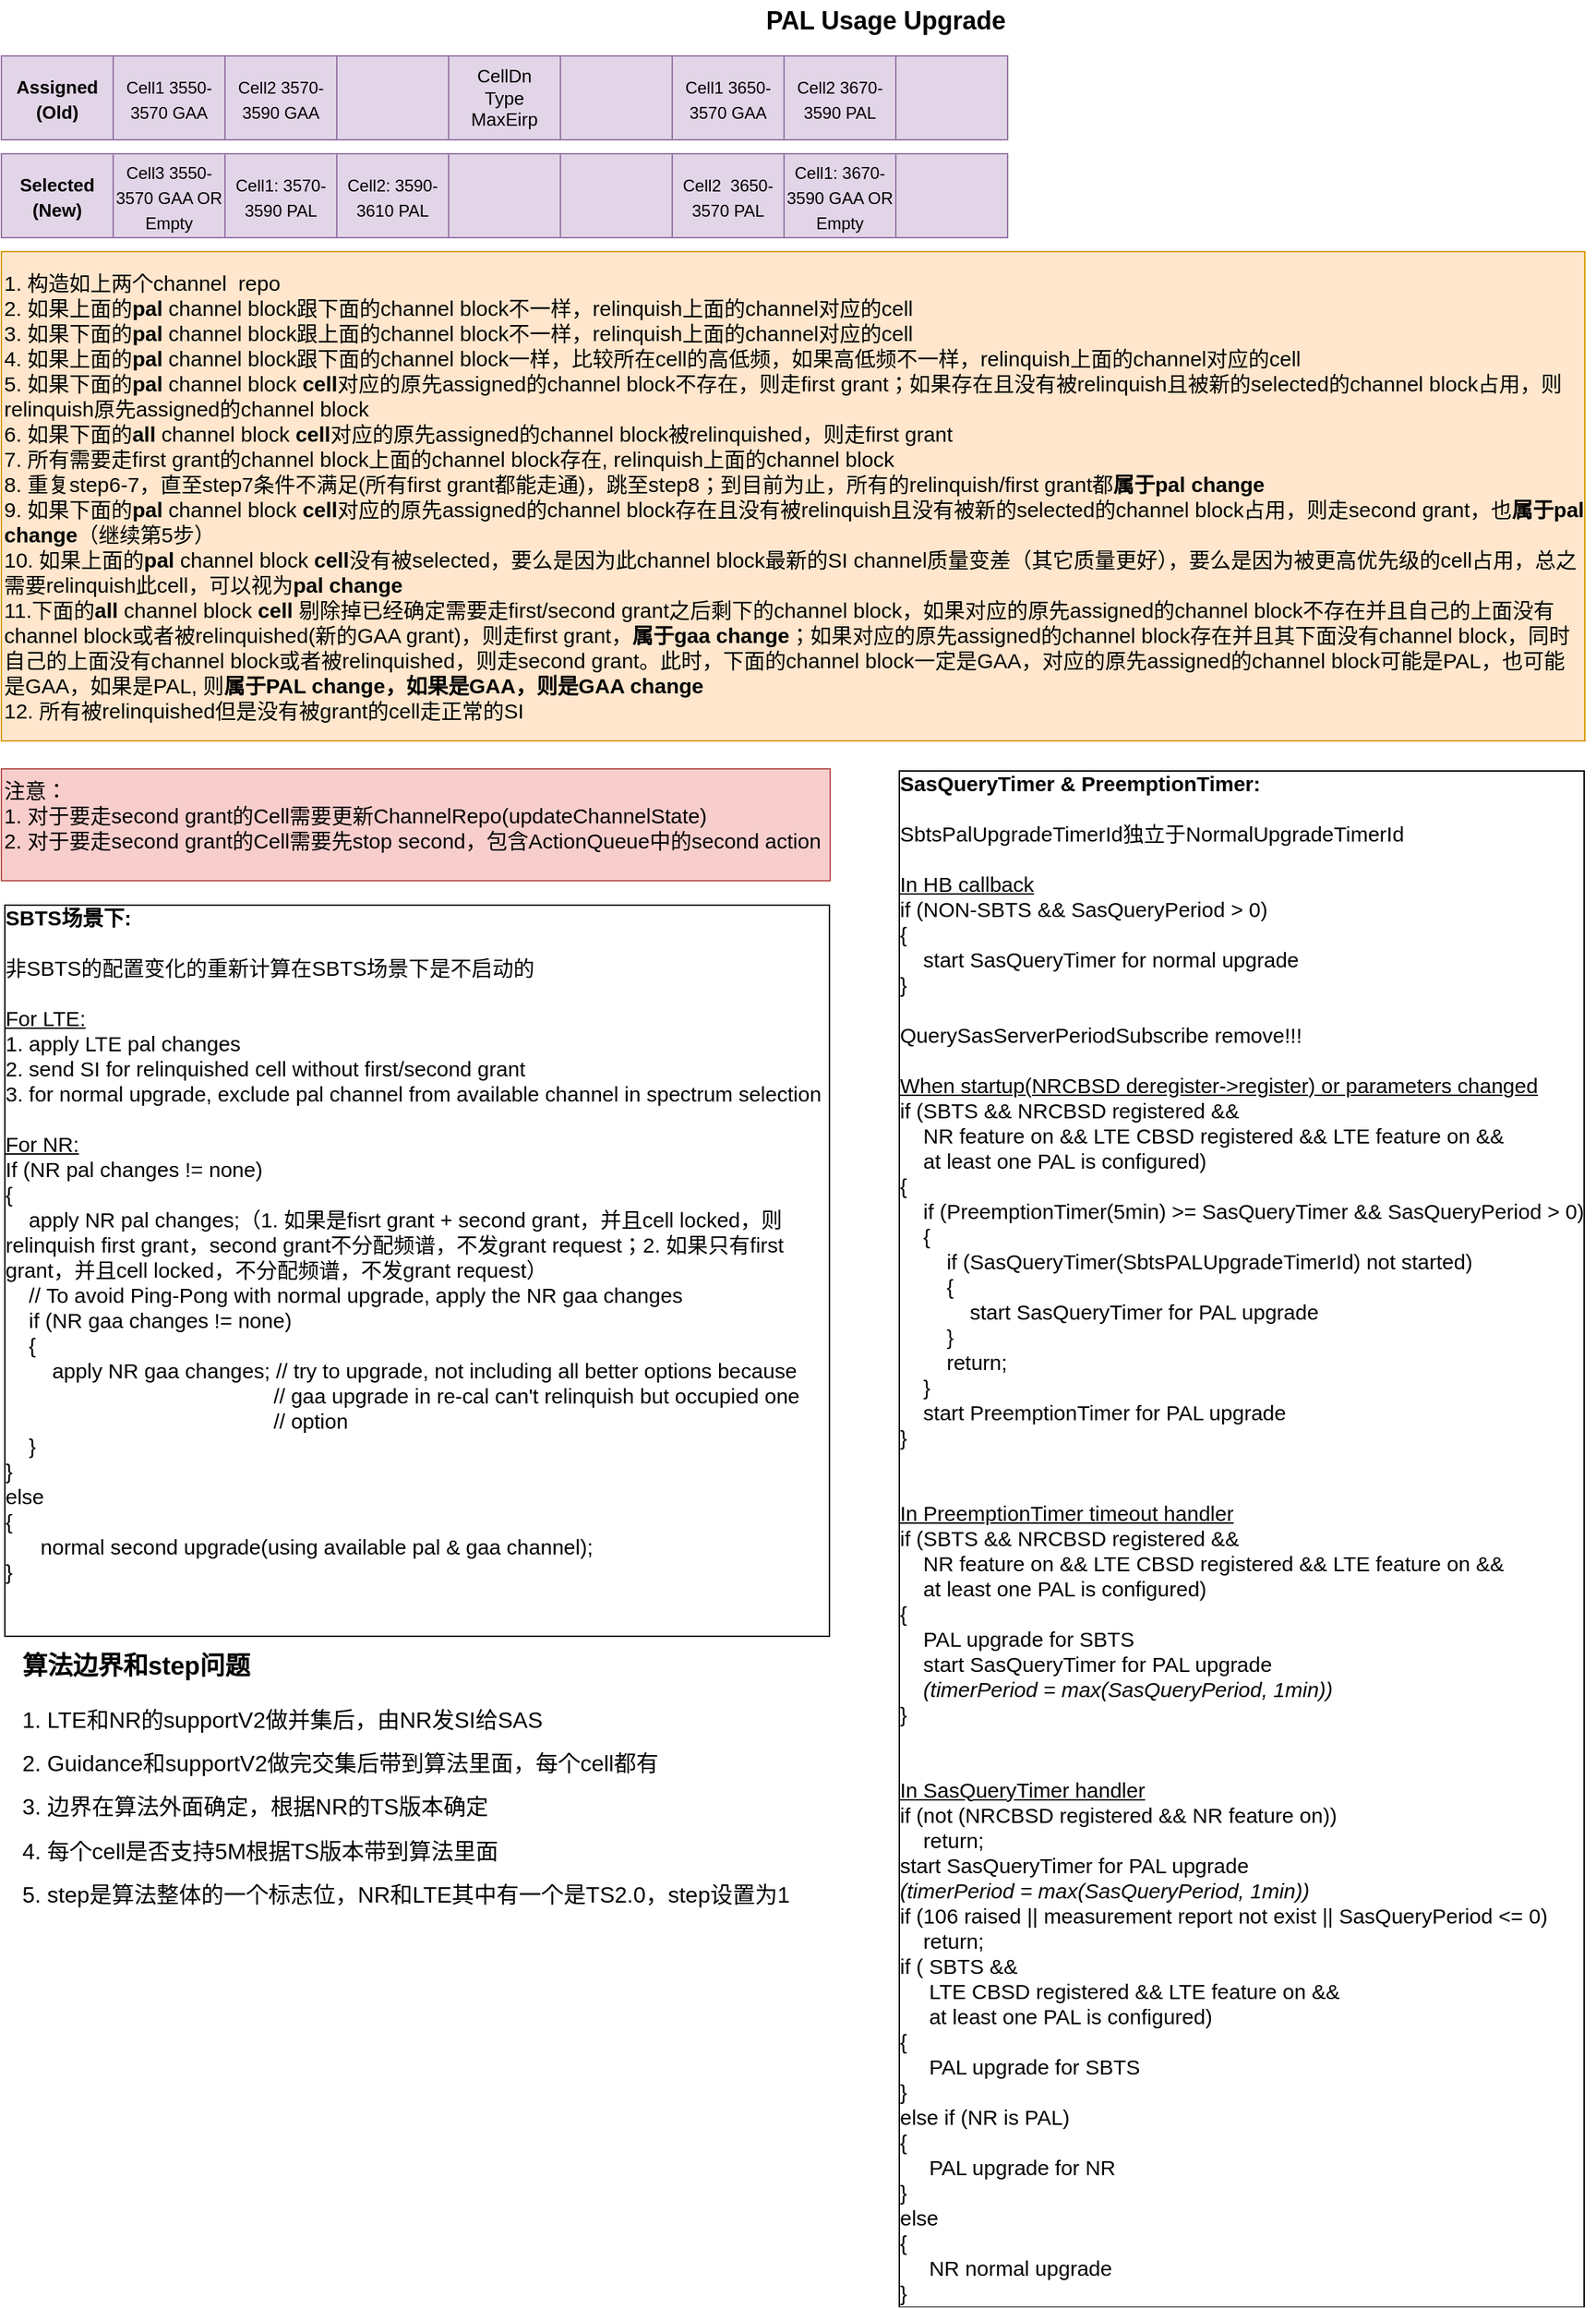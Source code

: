 <mxfile version="20.0.2" type="github">
  <diagram id="I7b-DVMGUag0UUCmyViW" name="Page-1">
    <mxGraphModel dx="1422" dy="762" grid="1" gridSize="10" guides="1" tooltips="1" connect="1" arrows="1" fold="1" page="1" pageScale="1" pageWidth="1169" pageHeight="1654" math="0" shadow="0">
      <root>
        <mxCell id="0" />
        <mxCell id="1" parent="0" />
        <mxCell id="0SPUhZUTOxkxkWTP6AR3-1" value="1. 构造如上两个channel&amp;nbsp; repo&lt;br&gt;2. 如果上面的&lt;b&gt;pal &lt;/b&gt;channel block跟下面的channel block不一样，relinquish上面的channel对应的cell&lt;br&gt;3. 如果下面的&lt;b&gt;pal &lt;/b&gt;channel block跟上面的channel block不一样，relinquish上面的channel对应的cell&lt;br&gt;4. 如果上面的&lt;b&gt;pal &lt;/b&gt;channel block跟下面的channel block一样，比较所在cell的高低频，如果高低频不一样，relinquish上面的channel对应的cell&lt;br&gt;5. 如果下面的&lt;b&gt;pal &lt;/b&gt;channel block &lt;b&gt;cell&lt;/b&gt;对应的原先assigned的channel block不存在，则走first grant；如果存在且没有被relinquish且被新的selected的channel block占用，则relinquish原先assigned的channel block&lt;br&gt;6. 如果下面的&lt;b&gt;all &lt;/b&gt;channel block &lt;b&gt;cell&lt;/b&gt;对应的原先assigned的channel block被relinquished，则走first grant&lt;br&gt;7. 所有需要走first grant的channel block上面的channel block存在, relinquish上面的channel block&lt;br&gt;8. 重复step6-7，直至step7条件不满足(所有first grant都能走通)，跳至step8；到目前为止，所有的relinquish/first grant都&lt;b&gt;属于pal change&lt;/b&gt;&lt;br&gt;9. 如果下面的&lt;b&gt;pal &lt;/b&gt;channel block &lt;b&gt;cell&lt;/b&gt;对应的原先assigned的channel block存在且没有被relinquish且没有被新的selected的channel block占用，则走second grant，也&lt;b&gt;属于pal change&lt;/b&gt;（继续第5步）&lt;br&gt;10. 如果上面的&lt;b&gt;pal&amp;nbsp;&lt;/b&gt;channel block&amp;nbsp;&lt;b&gt;cell&lt;/b&gt;没有被selected，要么是因为此channel block最新的SI channel质量变差（其它质量更好），要么是因为被更高优先级的cell占用，总之需要relinquish此cell，可以视为&lt;b&gt;pal change&lt;/b&gt;&lt;br&gt;11.下面的&lt;b&gt;all &lt;/b&gt;channel block &lt;b&gt;cell &lt;/b&gt;剔除掉已经确定需要走first/second grant之后剩下的channel block，如果对应的原先assigned的channel block不存在并且自己的上面没有channel block或者被relinquished(新的GAA grant)，则走first grant，&lt;b&gt;属于gaa change&lt;/b&gt;；如果对应的原先assigned的channel block存在并且其下面没有channel block，同时自己的上面没有channel block或者被relinquished，则走second grant。此时，下面的channel block一定是GAA，对应的原先assigned的channel block可能是PAL，也可能是GAA，如果是PAL, 则&lt;b&gt;属于PAL change，如果是GAA，则是GAA change&lt;/b&gt;&lt;br&gt;12. 所有被relinquished但是没有被grant的cell走正常的SI" style="rounded=0;whiteSpace=wrap;html=1;align=left;fontSize=15;fillColor=#ffe6cc;strokeColor=#d79b00;fontFamily=Helvetica;" parent="1" vertex="1">
          <mxGeometry x="7" y="190" width="1133" height="350" as="geometry" />
        </mxCell>
        <mxCell id="0SPUhZUTOxkxkWTP6AR3-2" value="&lt;b&gt;&lt;span style=&quot;font-size: 13px;&quot;&gt;Assigned&lt;/span&gt;&lt;br style=&quot;font-size: 13px;&quot;&gt;&lt;span style=&quot;font-size: 13px;&quot;&gt;(Old)&lt;/span&gt;&lt;/b&gt;" style="rounded=0;whiteSpace=wrap;html=1;fontSize=15;align=center;verticalAlign=middle;fillColor=#e1d5e7;strokeColor=#9673a6;fontFamily=Helvetica;" parent="1" vertex="1">
          <mxGeometry x="7" y="50" width="80" height="60" as="geometry" />
        </mxCell>
        <mxCell id="0SPUhZUTOxkxkWTP6AR3-3" value="&lt;span style=&quot;font-size: 12px&quot;&gt;Cell1 3550-3570 GAA&lt;/span&gt;" style="rounded=0;whiteSpace=wrap;html=1;fontSize=15;align=center;verticalAlign=middle;fillColor=#e1d5e7;strokeColor=#9673a6;fontFamily=Helvetica;" parent="1" vertex="1">
          <mxGeometry x="87" y="50" width="80" height="60" as="geometry" />
        </mxCell>
        <mxCell id="0SPUhZUTOxkxkWTP6AR3-4" value="&lt;span style=&quot;font-size: 12px&quot;&gt;Cell2 3570-3590 GAA&lt;/span&gt;" style="rounded=0;whiteSpace=wrap;html=1;fontSize=15;align=center;verticalAlign=middle;fillColor=#e1d5e7;strokeColor=#9673a6;fontFamily=Helvetica;" parent="1" vertex="1">
          <mxGeometry x="167" y="50" width="80" height="60" as="geometry" />
        </mxCell>
        <mxCell id="0SPUhZUTOxkxkWTP6AR3-5" value="" style="rounded=0;whiteSpace=wrap;html=1;fontSize=15;align=center;verticalAlign=middle;fillColor=#e1d5e7;strokeColor=#9673a6;fontFamily=Helvetica;" parent="1" vertex="1">
          <mxGeometry x="247" y="50" width="80" height="60" as="geometry" />
        </mxCell>
        <mxCell id="0SPUhZUTOxkxkWTP6AR3-6" value="CellDn&lt;br&gt;Type&lt;br style=&quot;font-size: 13px&quot;&gt;MaxEirp" style="rounded=0;whiteSpace=wrap;html=1;fontSize=13;align=center;fontStyle=0;verticalAlign=middle;fillColor=#e1d5e7;strokeColor=#9673a6;fontFamily=Helvetica;" parent="1" vertex="1">
          <mxGeometry x="327" y="50" width="80" height="60" as="geometry" />
        </mxCell>
        <mxCell id="0SPUhZUTOxkxkWTP6AR3-7" value="" style="rounded=0;whiteSpace=wrap;html=1;fontSize=15;align=center;verticalAlign=middle;fillColor=#e1d5e7;strokeColor=#9673a6;fontFamily=Helvetica;" parent="1" vertex="1">
          <mxGeometry x="407" y="50" width="80" height="60" as="geometry" />
        </mxCell>
        <mxCell id="0SPUhZUTOxkxkWTP6AR3-8" value="&lt;span style=&quot;font-size: 12px&quot;&gt;Cell1 3650-3570 GAA&lt;/span&gt;" style="rounded=0;whiteSpace=wrap;html=1;fontSize=15;align=center;verticalAlign=middle;fillColor=#e1d5e7;strokeColor=#9673a6;fontFamily=Helvetica;" parent="1" vertex="1">
          <mxGeometry x="487" y="50" width="80" height="60" as="geometry" />
        </mxCell>
        <mxCell id="0SPUhZUTOxkxkWTP6AR3-9" value="&lt;span style=&quot;font-size: 12px&quot;&gt;Cell2 3670-3590 PAL&lt;/span&gt;" style="rounded=0;whiteSpace=wrap;html=1;fontSize=15;align=center;verticalAlign=middle;fillColor=#e1d5e7;strokeColor=#9673a6;fontFamily=Helvetica;" parent="1" vertex="1">
          <mxGeometry x="567" y="50" width="80" height="60" as="geometry" />
        </mxCell>
        <mxCell id="0SPUhZUTOxkxkWTP6AR3-10" value="" style="rounded=0;whiteSpace=wrap;html=1;fontSize=15;align=center;verticalAlign=middle;fillColor=#e1d5e7;strokeColor=#9673a6;fontFamily=Helvetica;" parent="1" vertex="1">
          <mxGeometry x="647" y="50" width="80" height="60" as="geometry" />
        </mxCell>
        <mxCell id="0SPUhZUTOxkxkWTP6AR3-11" value="&lt;b&gt;&lt;span style=&quot;font-size: 13px;&quot;&gt;Selected&lt;/span&gt;&lt;br style=&quot;font-size: 13px;&quot;&gt;&lt;span style=&quot;font-size: 13px;&quot;&gt;(New)&lt;/span&gt;&lt;/b&gt;" style="rounded=0;whiteSpace=wrap;html=1;fontSize=15;align=center;verticalAlign=middle;fillColor=#e1d5e7;strokeColor=#9673a6;fontFamily=Helvetica;" parent="1" vertex="1">
          <mxGeometry x="7" y="120" width="80" height="60" as="geometry" />
        </mxCell>
        <mxCell id="0SPUhZUTOxkxkWTP6AR3-12" value="&lt;span style=&quot;font-size: 12px&quot;&gt;Cell3 3550-3570 GAA OR&lt;br&gt;Empty&lt;br&gt;&lt;/span&gt;" style="rounded=0;whiteSpace=wrap;html=1;fontSize=15;align=center;verticalAlign=middle;fillColor=#e1d5e7;strokeColor=#9673a6;fontFamily=Helvetica;" parent="1" vertex="1">
          <mxGeometry x="87" y="120" width="80" height="60" as="geometry" />
        </mxCell>
        <mxCell id="0SPUhZUTOxkxkWTP6AR3-13" value="&lt;span style=&quot;font-size: 12px&quot;&gt;Cell1: 3570-3590 PAL&lt;/span&gt;" style="rounded=0;whiteSpace=wrap;html=1;fontSize=15;align=center;verticalAlign=middle;fillColor=#e1d5e7;strokeColor=#9673a6;fontFamily=Helvetica;" parent="1" vertex="1">
          <mxGeometry x="167" y="120" width="80" height="60" as="geometry" />
        </mxCell>
        <mxCell id="0SPUhZUTOxkxkWTP6AR3-14" value="&lt;span style=&quot;font-size: 12px&quot;&gt;Cell2: 3590-3610 PAL&lt;/span&gt;" style="rounded=0;whiteSpace=wrap;html=1;fontSize=15;align=center;verticalAlign=middle;fillColor=#e1d5e7;strokeColor=#9673a6;fontFamily=Helvetica;" parent="1" vertex="1">
          <mxGeometry x="247" y="120" width="80" height="60" as="geometry" />
        </mxCell>
        <mxCell id="0SPUhZUTOxkxkWTP6AR3-15" value="" style="rounded=0;whiteSpace=wrap;html=1;fontSize=15;align=center;verticalAlign=middle;fillColor=#e1d5e7;strokeColor=#9673a6;fontFamily=Helvetica;" parent="1" vertex="1">
          <mxGeometry x="327" y="120" width="80" height="60" as="geometry" />
        </mxCell>
        <mxCell id="0SPUhZUTOxkxkWTP6AR3-16" value="" style="rounded=0;whiteSpace=wrap;html=1;fontSize=15;align=center;verticalAlign=middle;fillColor=#e1d5e7;strokeColor=#9673a6;fontFamily=Helvetica;" parent="1" vertex="1">
          <mxGeometry x="407" y="120" width="80" height="60" as="geometry" />
        </mxCell>
        <mxCell id="0SPUhZUTOxkxkWTP6AR3-17" value="&lt;font style=&quot;font-size: 12px&quot;&gt;Cell2&amp;nbsp; 3650-3570 PAL&lt;/font&gt;" style="rounded=0;whiteSpace=wrap;html=1;fontSize=15;align=center;verticalAlign=middle;fillColor=#e1d5e7;strokeColor=#9673a6;fontFamily=Helvetica;" parent="1" vertex="1">
          <mxGeometry x="487" y="120" width="80" height="60" as="geometry" />
        </mxCell>
        <mxCell id="0SPUhZUTOxkxkWTP6AR3-18" value="&lt;span style=&quot;font-size: 12px&quot;&gt;Cell1: 3670-3590 GAA OR Empty&lt;/span&gt;" style="rounded=0;whiteSpace=wrap;html=1;fontSize=15;align=center;verticalAlign=middle;fillColor=#e1d5e7;strokeColor=#9673a6;fontFamily=Helvetica;" parent="1" vertex="1">
          <mxGeometry x="567" y="120" width="80" height="60" as="geometry" />
        </mxCell>
        <mxCell id="0SPUhZUTOxkxkWTP6AR3-19" value="" style="rounded=0;whiteSpace=wrap;html=1;fontSize=15;align=center;verticalAlign=middle;fillColor=#e1d5e7;strokeColor=#9673a6;fontFamily=Helvetica;" parent="1" vertex="1">
          <mxGeometry x="647" y="120" width="80" height="60" as="geometry" />
        </mxCell>
        <mxCell id="0SPUhZUTOxkxkWTP6AR3-22" value="PAL Usage Upgrade" style="text;html=1;strokeColor=none;fillColor=none;align=center;verticalAlign=middle;whiteSpace=wrap;rounded=0;fontSize=18;fontColor=#000000;fontStyle=1;fontFamily=Helvetica;" parent="1" vertex="1">
          <mxGeometry x="530" y="10" width="220" height="30" as="geometry" />
        </mxCell>
        <mxCell id="0SPUhZUTOxkxkWTP6AR3-23" value="&lt;font style=&quot;font-size: 15px&quot;&gt;注意：&lt;br&gt;1. 对于要走second grant的Cell需要更新ChannelRepo(updateChannelState)&lt;br&gt;2. 对于要走second grant的Cell需要先stop second，包含ActionQueue中的second action&lt;br&gt;&lt;/font&gt;" style="text;html=1;strokeColor=#b85450;fillColor=#f8cecc;align=left;verticalAlign=top;whiteSpace=wrap;rounded=0;fontSize=14;fontFamily=Helvetica;" parent="1" vertex="1">
          <mxGeometry x="7" y="560" width="593" height="80" as="geometry" />
        </mxCell>
        <mxCell id="e3JJVRDGPqxO4OqVIrgf-2" value="&lt;font style=&quot;font-size: 15px;&quot;&gt;&lt;font style=&quot;font-size: 15px;&quot;&gt;&lt;b style=&quot;&quot;&gt;SBTS场景下:&lt;/b&gt;&lt;br style=&quot;&quot;&gt;&lt;br&gt;非SBTS的配置变化的重新计算在SBTS场景下是不启动的&lt;br&gt;&lt;br&gt;&lt;u style=&quot;&quot;&gt;For LTE:&lt;/u&gt;&lt;br style=&quot;&quot;&gt;1. apply LTE pal changes&lt;br style=&quot;&quot;&gt;2. send SI for relinquished cell without first/second grant&lt;br style=&quot;&quot;&gt;3. for normal upgrade, exclude pal channel from available channel in spectrum selection&amp;nbsp;&lt;br style=&quot;&quot;&gt;&lt;br style=&quot;&quot;&gt;&lt;u style=&quot;&quot;&gt;For NR:&lt;/u&gt;&lt;/font&gt;&lt;br style=&quot;&quot;&gt;If (NR pal changes != none)&lt;br style=&quot;&quot;&gt;{&lt;br style=&quot;&quot;&gt;&amp;nbsp; &amp;nbsp; apply NR pal changes;（1. 如果是fisrt grant + second grant，并且cell locked，则relinquish first grant，second grant不分配频谱，不发grant request；2. 如果只有first grant，并且cell locked，不分配频谱，不发grant request）&lt;br&gt;&amp;nbsp; &amp;nbsp; // To avoid Ping-Pong with normal upgrade, apply the&amp;nbsp;NR gaa changes&lt;br style=&quot;&quot;&gt;&amp;nbsp; &amp;nbsp; if (NR gaa changes != none)&lt;br style=&quot;&quot;&gt;&amp;nbsp; &amp;nbsp; {&lt;br style=&quot;&quot;&gt;&amp;nbsp; &amp;nbsp; &amp;nbsp; &amp;nbsp; apply NR gaa changes; // try to upgrade, not including all better options because&amp;nbsp;&lt;br&gt;&amp;nbsp; &amp;nbsp; &amp;nbsp; &amp;nbsp; &amp;nbsp; &amp;nbsp; &amp;nbsp; &amp;nbsp; &amp;nbsp; &amp;nbsp; &amp;nbsp; &amp;nbsp; &amp;nbsp; &amp;nbsp; &amp;nbsp; &amp;nbsp; &amp;nbsp; &amp;nbsp; &amp;nbsp; &amp;nbsp; &amp;nbsp; &amp;nbsp; &amp;nbsp; // gaa upgrade in re-cal can&#39;t relinquish but occupied one&amp;nbsp; &amp;nbsp; &amp;nbsp; &amp;nbsp; &amp;nbsp; &amp;nbsp; &amp;nbsp; &amp;nbsp; &amp;nbsp; &amp;nbsp; &amp;nbsp; &amp;nbsp; &amp;nbsp; &amp;nbsp; &amp;nbsp; &amp;nbsp; &amp;nbsp; &amp;nbsp; &amp;nbsp; &amp;nbsp; &amp;nbsp; &amp;nbsp; &amp;nbsp; &amp;nbsp; &amp;nbsp; &amp;nbsp; // option&lt;br style=&quot;&quot;&gt;&amp;nbsp; &amp;nbsp; }&lt;br style=&quot;&quot;&gt;}&lt;br style=&quot;&quot;&gt;else&lt;br style=&quot;&quot;&gt;{&lt;br style=&quot;&quot;&gt;&amp;nbsp; &amp;nbsp; &amp;nbsp; normal second upgrade(using available pal &amp;amp; gaa channel);&lt;br style=&quot;&quot;&gt;}&lt;br&gt;&lt;br&gt;&lt;br&gt;&lt;/font&gt;" style="text;html=1;strokeColor=none;fillColor=none;align=left;verticalAlign=top;whiteSpace=wrap;rounded=0;fontSize=14;fontFamily=Helvetica;labelBorderColor=default;labelBackgroundColor=none;sketch=0;shadow=0;glass=0;" parent="1" vertex="1">
          <mxGeometry x="7" y="650" width="593" height="540" as="geometry" />
        </mxCell>
        <mxCell id="syBKgrgxoMQ6-uX4aRrQ-3" value="&lt;div style=&quot;font-size: 15px;&quot;&gt;&lt;font style=&quot;font-size: 15px;&quot;&gt;&lt;b style=&quot;&quot;&gt;SasQueryTimer &amp;amp; PreemptionTimer:&lt;/b&gt;&lt;/font&gt;&lt;/div&gt;&lt;div style=&quot;font-size: 15px;&quot;&gt;&lt;br&gt;&lt;/div&gt;&lt;div style=&quot;font-size: 15px;&quot;&gt;&lt;font style=&quot;font-size: 15px;&quot;&gt;SbtsPalUpgradeTimerId独立于NormalUpgradeTimerId&lt;/font&gt;&lt;/div&gt;&lt;div style=&quot;font-size: 15px;&quot;&gt;&lt;font style=&quot;font-size: 15px;&quot;&gt;&lt;br&gt;&lt;/font&gt;&lt;/div&gt;&lt;div style=&quot;font-size: 15px;&quot;&gt;&lt;font style=&quot;font-size: 15px;&quot;&gt;&lt;u&gt;In HB callback&lt;/u&gt;&lt;/font&gt;&lt;/div&gt;&lt;div style=&quot;font-size: 15px;&quot;&gt;&lt;font style=&quot;font-size: 15px;&quot;&gt;if (NON-SBTS &amp;amp;&amp;amp; SasQueryPeriod &amp;gt; 0)&lt;/font&gt;&lt;/div&gt;&lt;div style=&quot;font-size: 15px;&quot;&gt;&lt;font style=&quot;font-size: 15px;&quot;&gt;{&lt;/font&gt;&lt;/div&gt;&lt;div style=&quot;font-size: 15px;&quot;&gt;&lt;font style=&quot;font-size: 15px;&quot;&gt;&amp;nbsp; &amp;nbsp; start SasQueryTimer for normal upgrade&lt;/font&gt;&lt;/div&gt;&lt;div style=&quot;font-size: 15px;&quot;&gt;&lt;font style=&quot;font-size: 15px;&quot;&gt;}&lt;/font&gt;&lt;/div&gt;&lt;div style=&quot;font-size: 15px;&quot;&gt;&lt;font style=&quot;font-size: 15px;&quot;&gt;&lt;br&gt;&lt;/font&gt;&lt;/div&gt;&lt;div style=&quot;font-size: 15px;&quot;&gt;&lt;font style=&quot;font-size: 15px;&quot;&gt;QuerySasServerPeriodSubscribe remove!!!&lt;/font&gt;&lt;/div&gt;&lt;div style=&quot;font-size: 15px;&quot;&gt;&lt;font style=&quot;font-size: 15px;&quot;&gt;&lt;br&gt;&lt;/font&gt;&lt;/div&gt;&lt;div style=&quot;font-size: 15px;&quot;&gt;&lt;font style=&quot;font-size: 15px;&quot;&gt;&lt;u&gt;When startup(NRCBSD deregister-&amp;gt;register) or parameters changed&lt;/u&gt;&lt;/font&gt;&lt;/div&gt;&lt;div style=&quot;font-size: 15px;&quot;&gt;&lt;div&gt;&lt;font style=&quot;font-size: 15px;&quot;&gt;if (SBTS &amp;amp;&amp;amp; NRCBSD registered &amp;amp;&amp;amp;&lt;/font&gt;&lt;/div&gt;&lt;font style=&quot;font-size: 15px;&quot;&gt;&amp;nbsp; &amp;nbsp; NR feature on &amp;amp;&amp;amp; LTE CBSD registered &amp;amp;&amp;amp; LTE feature on &amp;amp;&amp;amp;&lt;br&gt;&amp;nbsp; &amp;nbsp; at least one PAL is configured&lt;span style=&quot;background-color: initial;&quot;&gt;)&lt;/span&gt;&lt;br&gt;&lt;/font&gt;&lt;/div&gt;&lt;div style=&quot;font-size: 15px;&quot;&gt;&lt;font style=&quot;font-size: 15px;&quot;&gt;{&lt;/font&gt;&lt;/div&gt;&lt;div style=&quot;font-size: 15px;&quot;&gt;&lt;font style=&quot;font-size: 15px;&quot;&gt;&amp;nbsp; &amp;nbsp; if (PreemptionTimer(5min) &amp;gt;= SasQueryTimer &amp;amp;&amp;amp; SasQueryPeriod&amp;nbsp;&amp;gt; 0)&lt;/font&gt;&lt;/div&gt;&lt;div style=&quot;font-size: 15px;&quot;&gt;&lt;font style=&quot;font-size: 15px;&quot;&gt;&amp;nbsp; &amp;nbsp; {&lt;/font&gt;&lt;/div&gt;&lt;div style=&quot;font-size: 15px;&quot;&gt;&lt;font style=&quot;font-size: 15px;&quot;&gt;&amp;nbsp; &amp;nbsp; &amp;nbsp; &amp;nbsp; if (SasQueryTimer(SbtsPALUpgradeTimerId) not started)&lt;/font&gt;&lt;/div&gt;&lt;div style=&quot;font-size: 15px;&quot;&gt;&lt;font style=&quot;font-size: 15px;&quot;&gt;&amp;nbsp; &amp;nbsp; &amp;nbsp; &amp;nbsp; {&lt;/font&gt;&lt;/div&gt;&lt;div style=&quot;font-size: 15px;&quot;&gt;&lt;font style=&quot;font-size: 15px;&quot;&gt;&amp;nbsp; &amp;nbsp; &amp;nbsp; &amp;nbsp; &amp;nbsp; &amp;nbsp; start SasQueryTimer for PAL upgrade&lt;/font&gt;&lt;/div&gt;&lt;div style=&quot;font-size: 15px;&quot;&gt;&lt;font style=&quot;font-size: 15px;&quot;&gt;&amp;nbsp; &amp;nbsp; &amp;nbsp; &amp;nbsp; }&lt;/font&gt;&lt;/div&gt;&lt;div style=&quot;font-size: 15px;&quot;&gt;&lt;font style=&quot;font-size: 15px;&quot;&gt;&amp;nbsp; &amp;nbsp; &amp;nbsp; &amp;nbsp; return;&lt;/font&gt;&lt;/div&gt;&lt;div style=&quot;font-size: 15px;&quot;&gt;&lt;font style=&quot;font-size: 15px;&quot;&gt;&amp;nbsp; &amp;nbsp; }&lt;/font&gt;&lt;/div&gt;&lt;div style=&quot;font-size: 15px;&quot;&gt;&lt;font style=&quot;font-size: 15px;&quot;&gt;&amp;nbsp; &amp;nbsp; start PreemptionTimer for PAL upgrade&lt;/font&gt;&lt;/div&gt;&lt;div style=&quot;font-size: 15px;&quot;&gt;&lt;font style=&quot;font-size: 15px;&quot;&gt;}&lt;/font&gt;&lt;/div&gt;&lt;div style=&quot;font-size: 15px;&quot;&gt;&lt;font style=&quot;font-size: 15px;&quot;&gt;&lt;br&gt;&lt;/font&gt;&lt;/div&gt;&lt;div style=&quot;font-size: 15px;&quot;&gt;&lt;font style=&quot;font-size: 15px;&quot;&gt;&lt;br&gt;&lt;/font&gt;&lt;/div&gt;&lt;div style=&quot;font-size: 15px;&quot;&gt;&lt;font style=&quot;font-size: 15px;&quot;&gt;&lt;u&gt;In PreemptionTimer timeout handler&lt;/u&gt;&lt;/font&gt;&lt;/div&gt;&lt;div style=&quot;font-size: 15px;&quot;&gt;&lt;font style=&quot;font-size: 15px;&quot;&gt;if (SBTS &amp;amp;&amp;amp; NRCBSD registered &amp;amp;&amp;amp;&lt;/font&gt;&lt;/div&gt;&lt;font style=&quot;font-size: 15px;&quot;&gt;&amp;nbsp; &amp;nbsp; NR feature on &amp;amp;&amp;amp; LTE CBSD registered &amp;amp;&amp;amp; LTE feature on &amp;amp;&amp;amp;&lt;br&gt;&amp;nbsp; &amp;nbsp; at least one PAL is configured&lt;span style=&quot;background-color: initial;&quot;&gt;)&lt;/span&gt;&lt;br&gt;&lt;/font&gt;&lt;div style=&quot;font-size: 15px;&quot;&gt;&lt;font style=&quot;font-size: 15px;&quot;&gt;{&lt;/font&gt;&lt;/div&gt;&lt;div style=&quot;font-size: 15px;&quot;&gt;&lt;font style=&quot;font-size: 15px;&quot;&gt;&amp;nbsp; &amp;nbsp; PAL upgrade for SBTS&lt;/font&gt;&lt;/div&gt;&lt;div style=&quot;font-size: 15px;&quot;&gt;&lt;font style=&quot;font-size: 15px;&quot;&gt;&amp;nbsp; &amp;nbsp; start SasQueryTimer for PAL upgrade&amp;nbsp;&lt;/font&gt;&lt;/div&gt;&lt;div style=&quot;font-size: 15px;&quot;&gt;&lt;font style=&quot;font-size: 15px;&quot;&gt;&amp;nbsp; &amp;nbsp; &lt;i&gt;(timerPeriod = max(SasQueryPeriod, 1min))&lt;/i&gt;&lt;/font&gt;&lt;/div&gt;&lt;div style=&quot;font-size: 15px;&quot;&gt;&lt;font style=&quot;font-size: 15px;&quot;&gt;}&lt;/font&gt;&lt;/div&gt;&lt;div style=&quot;font-size: 15px;&quot;&gt;&lt;font style=&quot;font-size: 15px;&quot;&gt;&lt;br&gt;&lt;/font&gt;&lt;/div&gt;&lt;div style=&quot;font-size: 15px;&quot;&gt;&lt;font style=&quot;font-size: 15px;&quot;&gt;&lt;br&gt;&lt;/font&gt;&lt;/div&gt;&lt;div style=&quot;font-size: 15px;&quot;&gt;&lt;font style=&quot;font-size: 15px;&quot;&gt;&lt;u&gt;In SasQueryTimer handler&lt;/u&gt;&lt;/font&gt;&lt;/div&gt;&lt;div style=&quot;font-size: 15px;&quot;&gt;&lt;div&gt;&lt;font style=&quot;font-size: 15px;&quot;&gt;if (not (NRCBSD registered &amp;amp;&amp;amp; NR feature on))&lt;/font&gt;&lt;/div&gt;&lt;div&gt;&lt;font style=&quot;font-size: 15px;&quot;&gt;&amp;nbsp; &amp;nbsp; return;&lt;/font&gt;&lt;/div&gt;&lt;div&gt;&lt;font style=&quot;font-size: 15px;&quot;&gt;start SasQueryTimer for PAL upgrade&lt;/font&gt;&lt;/div&gt;&lt;div&gt;&lt;font style=&quot;font-size: 15px;&quot;&gt;&lt;i style=&quot;&quot;&gt;(timerPeriod = max(SasQueryPeriod, 1min))&lt;/i&gt;&lt;/font&gt;&lt;/div&gt;&lt;div&gt;&lt;font style=&quot;font-size: 15px;&quot;&gt;if (106 raised || measurement report not exist ||&amp;nbsp;&lt;/font&gt;&lt;span style=&quot;background-color: initial;&quot;&gt;SasQueryPeriod &amp;lt;= 0)&lt;/span&gt;&lt;/div&gt;&lt;div&gt;&lt;font style=&quot;font-size: 15px;&quot;&gt;&amp;nbsp; &amp;nbsp; return;&lt;/font&gt;&lt;/div&gt;&lt;div&gt;&lt;font style=&quot;font-size: 15px;&quot;&gt;if ( SBTS &amp;amp;&amp;amp;&lt;/font&gt;&lt;/div&gt;&lt;div&gt;&lt;font style=&quot;font-size: 15px;&quot;&gt;&amp;nbsp; &amp;nbsp; &amp;nbsp;LTE CBSD registered &amp;amp;&amp;amp; LTE feature on &amp;amp;&amp;amp;&lt;/font&gt;&lt;/div&gt;&lt;div&gt;&lt;font style=&quot;font-size: 15px;&quot;&gt;&amp;nbsp; &amp;nbsp; &amp;nbsp;at least one PAL is configured)&lt;/font&gt;&lt;/div&gt;&lt;div&gt;&lt;font style=&quot;font-size: 15px;&quot;&gt;{&lt;/font&gt;&lt;/div&gt;&lt;div&gt;&lt;font style=&quot;font-size: 15px;&quot;&gt;&amp;nbsp; &amp;nbsp; &amp;nbsp;PAL upgrade for SBTS&lt;/font&gt;&lt;/div&gt;&lt;div&gt;&lt;font style=&quot;font-size: 15px;&quot;&gt;}&lt;/font&gt;&lt;/div&gt;&lt;div&gt;&lt;font style=&quot;font-size: 15px;&quot;&gt;else if (NR is PAL)&lt;/font&gt;&lt;/div&gt;&lt;div&gt;&lt;font style=&quot;font-size: 15px;&quot;&gt;{&lt;/font&gt;&lt;/div&gt;&lt;div&gt;&lt;font style=&quot;font-size: 15px;&quot;&gt;&amp;nbsp; &amp;nbsp; &amp;nbsp;PAL upgrade for NR&lt;/font&gt;&lt;/div&gt;&lt;div&gt;&lt;font style=&quot;font-size: 15px;&quot;&gt;}&lt;/font&gt;&lt;/div&gt;&lt;div&gt;&lt;font style=&quot;font-size: 15px;&quot;&gt;else&lt;/font&gt;&lt;/div&gt;&lt;div&gt;&lt;font style=&quot;font-size: 15px;&quot;&gt;{&lt;/font&gt;&lt;/div&gt;&lt;div&gt;&lt;font style=&quot;font-size: 15px;&quot;&gt;&amp;nbsp; &amp;nbsp; &amp;nbsp;NR normal upgrade&lt;/font&gt;&lt;/div&gt;&lt;div&gt;&lt;font style=&quot;font-size: 15px;&quot;&gt;}&lt;/font&gt;&lt;/div&gt;&lt;/div&gt;" style="text;html=1;strokeColor=none;fillColor=none;align=left;verticalAlign=middle;whiteSpace=wrap;rounded=0;sketch=0;shadow=0;labelBorderColor=default;" parent="1" vertex="1">
          <mxGeometry x="647" y="560" width="500" height="1100" as="geometry" />
        </mxCell>
        <mxCell id="aZQy9z5KoJW2rQ2fTfH0-2" value="&lt;h1&gt;&lt;font style=&quot;font-size: 18px;&quot;&gt;算法边界和step问题&lt;/font&gt;&lt;/h1&gt;&lt;p&gt;&lt;font size=&quot;3&quot;&gt;1. LTE和NR的supportV2做并集后，由NR发SI给SAS&lt;/font&gt;&lt;/p&gt;&lt;p&gt;&lt;font size=&quot;3&quot;&gt;2. Guidance和supportV2做完交集后带到算法里面，每个cell都有&lt;/font&gt;&lt;/p&gt;&lt;p&gt;&lt;font size=&quot;3&quot;&gt;3.&amp;nbsp;边界在算法外面确定，根据NR的TS版本确定&lt;/font&gt;&lt;/p&gt;&lt;p&gt;&lt;font size=&quot;3&quot;&gt;&lt;span style=&quot;background-color: initial;&quot;&gt;4. 每个cell是否支持5M根据TS版本带到算法里面&lt;/span&gt;&lt;span style=&quot;background-color: initial;&quot;&gt;&amp;nbsp; &amp;nbsp; &amp;nbsp; &amp;nbsp; &amp;nbsp; &amp;nbsp; &amp;nbsp; &amp;nbsp; &amp;nbsp; &amp;nbsp; &amp;nbsp; &amp;nbsp; &amp;nbsp; &amp;nbsp; &amp;nbsp; &amp;nbsp; &amp;nbsp; &amp;nbsp; &amp;nbsp; &amp;nbsp;&amp;nbsp;&lt;/span&gt;&lt;/font&gt;&lt;/p&gt;&lt;font size=&quot;3&quot;&gt;5. step是算法整体的一个标志位，NR和LTE其中有一个是TS2.0，step设置为1&amp;nbsp;&lt;/font&gt;" style="text;html=1;strokeColor=none;fillColor=none;spacing=5;spacingTop=-20;whiteSpace=wrap;overflow=hidden;rounded=0;" parent="1" vertex="1">
          <mxGeometry x="17" y="1180" width="593" height="210" as="geometry" />
        </mxCell>
      </root>
    </mxGraphModel>
  </diagram>
</mxfile>
